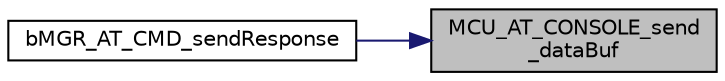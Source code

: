 digraph "MCU_AT_CONSOLE_send_dataBuf"
{
 // INTERACTIVE_SVG=YES
 // LATEX_PDF_SIZE
  edge [fontname="Helvetica",fontsize="10",labelfontname="Helvetica",labelfontsize="10"];
  node [fontname="Helvetica",fontsize="10",shape=record];
  rankdir="RL";
  Node1 [label="MCU_AT_CONSOLE_send\l_dataBuf",height=0.2,width=0.4,color="black", fillcolor="grey75", style="filled", fontcolor="black",tooltip="Write content of a binary data buffer as AT cmd response."];
  Node1 -> Node2 [dir="back",color="midnightblue",fontsize="10",style="solid",fontname="Helvetica"];
  Node2 [label="bMGR_AT_CMD_sendResponse",height=0.2,width=0.4,color="black", fillcolor="white", style="filled",URL="$d0/d0f/group___m_g_r___a_t___c_m_d.html#gae5c3c3791220ed4687558e8681648a0d",tooltip=": This function writes in UART the response of specific command"];
}
